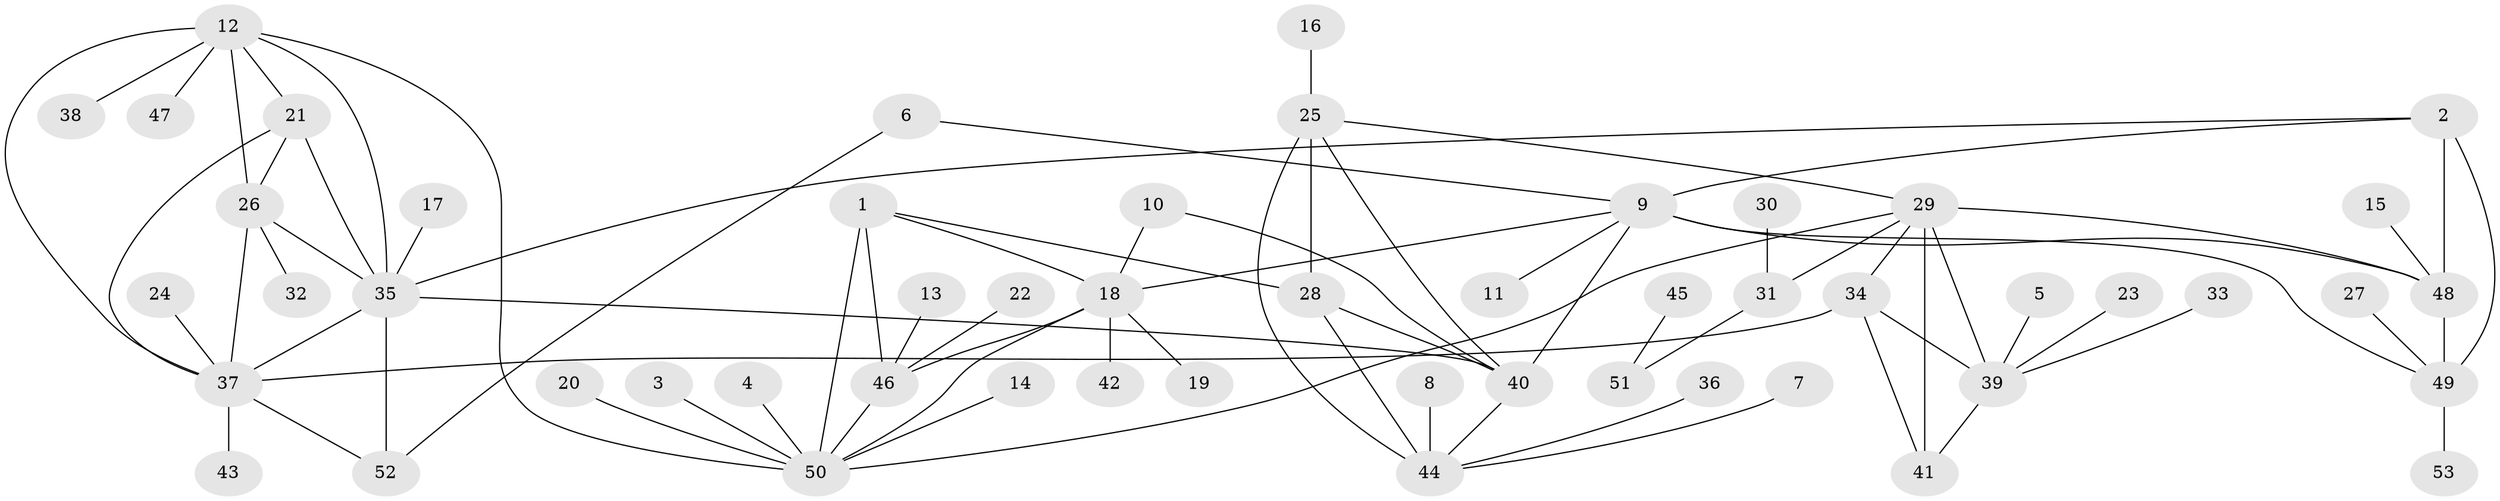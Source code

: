 // original degree distribution, {12: 0.009433962264150943, 4: 0.018867924528301886, 8: 0.03773584905660377, 10: 0.03773584905660377, 5: 0.03773584905660377, 6: 0.03773584905660377, 7: 0.03773584905660377, 9: 0.02830188679245283, 1: 0.5943396226415094, 2: 0.12264150943396226, 3: 0.03773584905660377}
// Generated by graph-tools (version 1.1) at 2025/02/03/09/25 03:02:35]
// undirected, 53 vertices, 79 edges
graph export_dot {
graph [start="1"]
  node [color=gray90,style=filled];
  1;
  2;
  3;
  4;
  5;
  6;
  7;
  8;
  9;
  10;
  11;
  12;
  13;
  14;
  15;
  16;
  17;
  18;
  19;
  20;
  21;
  22;
  23;
  24;
  25;
  26;
  27;
  28;
  29;
  30;
  31;
  32;
  33;
  34;
  35;
  36;
  37;
  38;
  39;
  40;
  41;
  42;
  43;
  44;
  45;
  46;
  47;
  48;
  49;
  50;
  51;
  52;
  53;
  1 -- 18 [weight=2.0];
  1 -- 28 [weight=1.0];
  1 -- 46 [weight=2.0];
  1 -- 50 [weight=2.0];
  2 -- 9 [weight=1.0];
  2 -- 35 [weight=1.0];
  2 -- 48 [weight=2.0];
  2 -- 49 [weight=1.0];
  3 -- 50 [weight=1.0];
  4 -- 50 [weight=1.0];
  5 -- 39 [weight=1.0];
  6 -- 9 [weight=1.0];
  6 -- 52 [weight=1.0];
  7 -- 44 [weight=1.0];
  8 -- 44 [weight=1.0];
  9 -- 11 [weight=1.0];
  9 -- 18 [weight=1.0];
  9 -- 40 [weight=1.0];
  9 -- 48 [weight=2.0];
  9 -- 49 [weight=1.0];
  10 -- 18 [weight=1.0];
  10 -- 40 [weight=1.0];
  12 -- 21 [weight=1.0];
  12 -- 26 [weight=1.0];
  12 -- 35 [weight=1.0];
  12 -- 37 [weight=1.0];
  12 -- 38 [weight=1.0];
  12 -- 47 [weight=1.0];
  12 -- 50 [weight=1.0];
  13 -- 46 [weight=1.0];
  14 -- 50 [weight=1.0];
  15 -- 48 [weight=1.0];
  16 -- 25 [weight=1.0];
  17 -- 35 [weight=1.0];
  18 -- 19 [weight=1.0];
  18 -- 42 [weight=1.0];
  18 -- 46 [weight=1.0];
  18 -- 50 [weight=1.0];
  20 -- 50 [weight=1.0];
  21 -- 26 [weight=1.0];
  21 -- 35 [weight=1.0];
  21 -- 37 [weight=1.0];
  22 -- 46 [weight=1.0];
  23 -- 39 [weight=1.0];
  24 -- 37 [weight=1.0];
  25 -- 28 [weight=1.0];
  25 -- 29 [weight=1.0];
  25 -- 40 [weight=1.0];
  25 -- 44 [weight=2.0];
  26 -- 32 [weight=1.0];
  26 -- 35 [weight=1.0];
  26 -- 37 [weight=1.0];
  27 -- 49 [weight=1.0];
  28 -- 40 [weight=1.0];
  28 -- 44 [weight=2.0];
  29 -- 31 [weight=1.0];
  29 -- 34 [weight=2.0];
  29 -- 39 [weight=2.0];
  29 -- 41 [weight=2.0];
  29 -- 48 [weight=3.0];
  29 -- 50 [weight=1.0];
  30 -- 31 [weight=1.0];
  31 -- 51 [weight=1.0];
  33 -- 39 [weight=1.0];
  34 -- 37 [weight=1.0];
  34 -- 39 [weight=1.0];
  34 -- 41 [weight=1.0];
  35 -- 37 [weight=1.0];
  35 -- 40 [weight=1.0];
  35 -- 52 [weight=1.0];
  36 -- 44 [weight=1.0];
  37 -- 43 [weight=1.0];
  37 -- 52 [weight=1.0];
  39 -- 41 [weight=1.0];
  40 -- 44 [weight=2.0];
  45 -- 51 [weight=1.0];
  46 -- 50 [weight=1.0];
  48 -- 49 [weight=2.0];
  49 -- 53 [weight=1.0];
}
